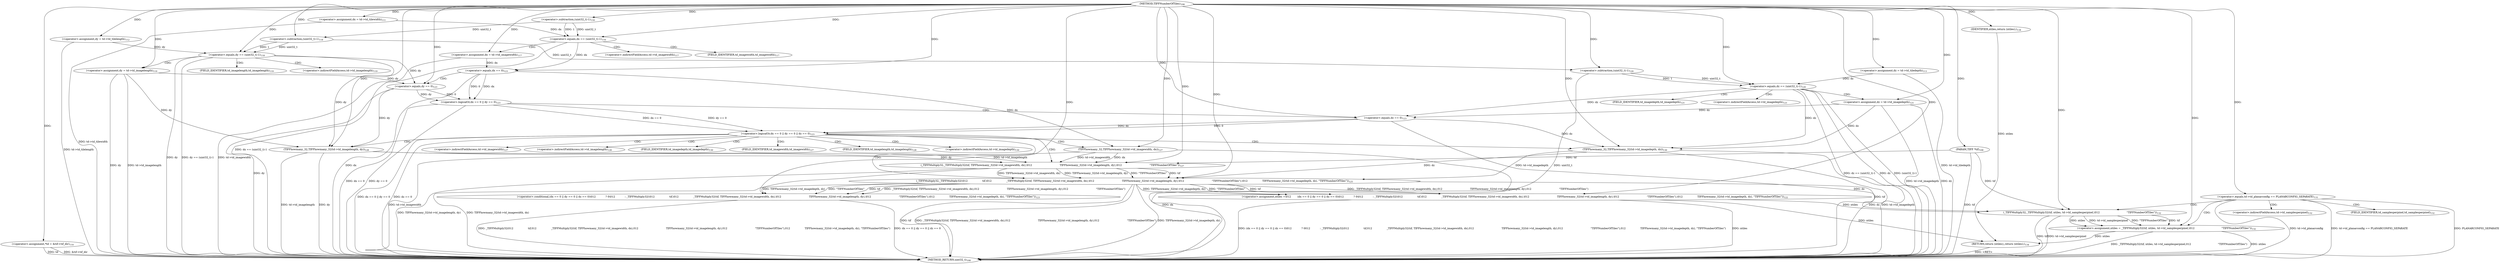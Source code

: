 digraph "TIFFNumberOfTiles" {  
"29478" [label = <(METHOD,TIFFNumberOfTiles)<SUB>108</SUB>> ]
"29597" [label = <(METHOD_RETURN,uint32_t)<SUB>108</SUB>> ]
"29479" [label = <(PARAM,TIFF *tif)<SUB>108</SUB>> ]
"29482" [label = <(&lt;operator&gt;.assignment,*td = &amp;tif-&gt;tif_dir)<SUB>110</SUB>> ]
"29489" [label = <(&lt;operator&gt;.assignment,dx = td-&gt;td_tilewidth)<SUB>111</SUB>> ]
"29495" [label = <(&lt;operator&gt;.assignment,dy = td-&gt;td_tilelength)<SUB>112</SUB>> ]
"29501" [label = <(&lt;operator&gt;.assignment,dz = td-&gt;td_tiledepth)<SUB>113</SUB>> ]
"29543" [label = <(&lt;operator&gt;.assignment,ntiles =\012        (dx == 0 || dy == 0 || dz == 0)\012            ? 0\012            : _TIFFMultiply32(\012                  tif,\012                  _TIFFMultiply32(tif, TIFFhowmany_32(td-&gt;td_imagewidth, dx),\012                                  TIFFhowmany_32(td-&gt;td_imagelength, dy),\012                                  &quot;TIFFNumberOfTiles&quot;),\012                  TIFFhowmany_32(td-&gt;td_imagedepth, dz), &quot;TIFFNumberOfTiles&quot;))<SUB>122</SUB>> ]
"29595" [label = <(RETURN,return (ntiles);,return (ntiles);)<SUB>134</SUB>> ]
"29508" [label = <(&lt;operator&gt;.equals,dx == (uint32_t)-1)<SUB>116</SUB>> ]
"29520" [label = <(&lt;operator&gt;.equals,dy == (uint32_t)-1)<SUB>118</SUB>> ]
"29532" [label = <(&lt;operator&gt;.equals,dz == (uint32_t)-1)<SUB>120</SUB>> ]
"29580" [label = <(&lt;operator&gt;.equals,td-&gt;td_planarconfig == PLANARCONFIG_SEPARATE)<SUB>131</SUB>> ]
"29596" [label = <(IDENTIFIER,ntiles,return (ntiles);)<SUB>134</SUB>> ]
"29514" [label = <(&lt;operator&gt;.assignment,dx = td-&gt;td_imagewidth)<SUB>117</SUB>> ]
"29526" [label = <(&lt;operator&gt;.assignment,dy = td-&gt;td_imagelength)<SUB>119</SUB>> ]
"29538" [label = <(&lt;operator&gt;.assignment,dz = td-&gt;td_imagedepth)<SUB>121</SUB>> ]
"29545" [label = <(&lt;operator&gt;.conditional,(dx == 0 || dy == 0 || dz == 0)\012            ? 0\012            : _TIFFMultiply32(\012                  tif,\012                  _TIFFMultiply32(tif, TIFFhowmany_32(td-&gt;td_imagewidth, dx),\012                                  TIFFhowmany_32(td-&gt;td_imagelength, dy),\012                                  &quot;TIFFNumberOfTiles&quot;),\012                  TIFFhowmany_32(td-&gt;td_imagedepth, dz), &quot;TIFFNumberOfTiles&quot;))<SUB>123</SUB>> ]
"29586" [label = <(&lt;operator&gt;.assignment,ntiles = _TIFFMultiply32(tif, ntiles, td-&gt;td_samplesperpixel,\012                                 &quot;TIFFNumberOfTiles&quot;))<SUB>132</SUB>> ]
"29510" [label = <(&lt;operator&gt;.subtraction,(uint32_t)-1)<SUB>116</SUB>> ]
"29522" [label = <(&lt;operator&gt;.subtraction,(uint32_t)-1)<SUB>118</SUB>> ]
"29534" [label = <(&lt;operator&gt;.subtraction,(uint32_t)-1)<SUB>120</SUB>> ]
"29546" [label = <(&lt;operator&gt;.logicalOr,dx == 0 || dy == 0 || dz == 0)<SUB>123</SUB>> ]
"29558" [label = <(_TIFFMultiply32,_TIFFMultiply32(\012                  tif,\012                  _TIFFMultiply32(tif, TIFFhowmany_32(td-&gt;td_imagewidth, dx),\012                                  TIFFhowmany_32(td-&gt;td_imagelength, dy),\012                                  &quot;TIFFNumberOfTiles&quot;),\012                  TIFFhowmany_32(td-&gt;td_imagedepth, dz), &quot;TIFFNumberOfTiles&quot;))<SUB>125</SUB>> ]
"29547" [label = <(&lt;operator&gt;.logicalOr,dx == 0 || dy == 0)<SUB>123</SUB>> ]
"29554" [label = <(&lt;operator&gt;.equals,dz == 0)<SUB>123</SUB>> ]
"29560" [label = <(_TIFFMultiply32,_TIFFMultiply32(tif, TIFFhowmany_32(td-&gt;td_imagewidth, dx),\012                                  TIFFhowmany_32(td-&gt;td_imagelength, dy),\012                                  &quot;TIFFNumberOfTiles&quot;))<SUB>127</SUB>> ]
"29573" [label = <(TIFFhowmany_32,TIFFhowmany_32(td-&gt;td_imagedepth, dz))<SUB>130</SUB>> ]
"29588" [label = <(_TIFFMultiply32,_TIFFMultiply32(tif, ntiles, td-&gt;td_samplesperpixel,\012                                 &quot;TIFFNumberOfTiles&quot;))<SUB>132</SUB>> ]
"29548" [label = <(&lt;operator&gt;.equals,dx == 0)<SUB>123</SUB>> ]
"29551" [label = <(&lt;operator&gt;.equals,dy == 0)<SUB>123</SUB>> ]
"29562" [label = <(TIFFhowmany_32,TIFFhowmany_32(td-&gt;td_imagewidth, dx))<SUB>127</SUB>> ]
"29567" [label = <(TIFFhowmany_32,TIFFhowmany_32(td-&gt;td_imagelength, dy))<SUB>128</SUB>> ]
"29516" [label = <(&lt;operator&gt;.indirectFieldAccess,td-&gt;td_imagewidth)<SUB>117</SUB>> ]
"29528" [label = <(&lt;operator&gt;.indirectFieldAccess,td-&gt;td_imagelength)<SUB>119</SUB>> ]
"29540" [label = <(&lt;operator&gt;.indirectFieldAccess,td-&gt;td_imagedepth)<SUB>121</SUB>> ]
"29518" [label = <(FIELD_IDENTIFIER,td_imagewidth,td_imagewidth)<SUB>117</SUB>> ]
"29530" [label = <(FIELD_IDENTIFIER,td_imagelength,td_imagelength)<SUB>119</SUB>> ]
"29542" [label = <(FIELD_IDENTIFIER,td_imagedepth,td_imagedepth)<SUB>121</SUB>> ]
"29574" [label = <(&lt;operator&gt;.indirectFieldAccess,td-&gt;td_imagedepth)<SUB>130</SUB>> ]
"29591" [label = <(&lt;operator&gt;.indirectFieldAccess,td-&gt;td_samplesperpixel)<SUB>132</SUB>> ]
"29563" [label = <(&lt;operator&gt;.indirectFieldAccess,td-&gt;td_imagewidth)<SUB>127</SUB>> ]
"29568" [label = <(&lt;operator&gt;.indirectFieldAccess,td-&gt;td_imagelength)<SUB>128</SUB>> ]
"29576" [label = <(FIELD_IDENTIFIER,td_imagedepth,td_imagedepth)<SUB>130</SUB>> ]
"29593" [label = <(FIELD_IDENTIFIER,td_samplesperpixel,td_samplesperpixel)<SUB>132</SUB>> ]
"29565" [label = <(FIELD_IDENTIFIER,td_imagewidth,td_imagewidth)<SUB>127</SUB>> ]
"29570" [label = <(FIELD_IDENTIFIER,td_imagelength,td_imagelength)<SUB>128</SUB>> ]
  "29595" -> "29597"  [ label = "DDG: &lt;RET&gt;"] 
  "29479" -> "29597"  [ label = "DDG: tif"] 
  "29482" -> "29597"  [ label = "DDG: td"] 
  "29482" -> "29597"  [ label = "DDG: &amp;tif-&gt;tif_dir"] 
  "29489" -> "29597"  [ label = "DDG: td-&gt;td_tilewidth"] 
  "29495" -> "29597"  [ label = "DDG: td-&gt;td_tilelength"] 
  "29501" -> "29597"  [ label = "DDG: td-&gt;td_tiledepth"] 
  "29508" -> "29597"  [ label = "DDG: dx == (uint32_t)-1"] 
  "29514" -> "29597"  [ label = "DDG: td-&gt;td_imagewidth"] 
  "29520" -> "29597"  [ label = "DDG: dy"] 
  "29520" -> "29597"  [ label = "DDG: dy == (uint32_t)-1"] 
  "29526" -> "29597"  [ label = "DDG: dy"] 
  "29526" -> "29597"  [ label = "DDG: td-&gt;td_imagelength"] 
  "29532" -> "29597"  [ label = "DDG: dz"] 
  "29534" -> "29597"  [ label = "DDG: uint32_t"] 
  "29532" -> "29597"  [ label = "DDG: (uint32_t)-1"] 
  "29532" -> "29597"  [ label = "DDG: dz == (uint32_t)-1"] 
  "29538" -> "29597"  [ label = "DDG: dz"] 
  "29538" -> "29597"  [ label = "DDG: td-&gt;td_imagedepth"] 
  "29543" -> "29597"  [ label = "DDG: ntiles"] 
  "29548" -> "29597"  [ label = "DDG: dx"] 
  "29547" -> "29597"  [ label = "DDG: dx == 0"] 
  "29551" -> "29597"  [ label = "DDG: dy"] 
  "29547" -> "29597"  [ label = "DDG: dy == 0"] 
  "29546" -> "29597"  [ label = "DDG: dx == 0 || dy == 0"] 
  "29554" -> "29597"  [ label = "DDG: dz"] 
  "29546" -> "29597"  [ label = "DDG: dz == 0"] 
  "29545" -> "29597"  [ label = "DDG: dx == 0 || dy == 0 || dz == 0"] 
  "29558" -> "29597"  [ label = "DDG: tif"] 
  "29562" -> "29597"  [ label = "DDG: td-&gt;td_imagewidth"] 
  "29562" -> "29597"  [ label = "DDG: dx"] 
  "29560" -> "29597"  [ label = "DDG: TIFFhowmany_32(td-&gt;td_imagewidth, dx)"] 
  "29567" -> "29597"  [ label = "DDG: td-&gt;td_imagelength"] 
  "29567" -> "29597"  [ label = "DDG: dy"] 
  "29560" -> "29597"  [ label = "DDG: TIFFhowmany_32(td-&gt;td_imagelength, dy)"] 
  "29558" -> "29597"  [ label = "DDG: _TIFFMultiply32(tif, TIFFhowmany_32(td-&gt;td_imagewidth, dx),\012                                  TIFFhowmany_32(td-&gt;td_imagelength, dy),\012                                  &quot;TIFFNumberOfTiles&quot;)"] 
  "29573" -> "29597"  [ label = "DDG: td-&gt;td_imagedepth"] 
  "29573" -> "29597"  [ label = "DDG: dz"] 
  "29558" -> "29597"  [ label = "DDG: TIFFhowmany_32(td-&gt;td_imagedepth, dz)"] 
  "29545" -> "29597"  [ label = "DDG: _TIFFMultiply32(\012                  tif,\012                  _TIFFMultiply32(tif, TIFFhowmany_32(td-&gt;td_imagewidth, dx),\012                                  TIFFhowmany_32(td-&gt;td_imagelength, dy),\012                                  &quot;TIFFNumberOfTiles&quot;),\012                  TIFFhowmany_32(td-&gt;td_imagedepth, dz), &quot;TIFFNumberOfTiles&quot;)"] 
  "29543" -> "29597"  [ label = "DDG: (dx == 0 || dy == 0 || dz == 0)\012            ? 0\012            : _TIFFMultiply32(\012                  tif,\012                  _TIFFMultiply32(tif, TIFFhowmany_32(td-&gt;td_imagewidth, dx),\012                                  TIFFhowmany_32(td-&gt;td_imagelength, dy),\012                                  &quot;TIFFNumberOfTiles&quot;),\012                  TIFFhowmany_32(td-&gt;td_imagedepth, dz), &quot;TIFFNumberOfTiles&quot;)"] 
  "29580" -> "29597"  [ label = "DDG: td-&gt;td_planarconfig"] 
  "29580" -> "29597"  [ label = "DDG: td-&gt;td_planarconfig == PLANARCONFIG_SEPARATE"] 
  "29586" -> "29597"  [ label = "DDG: ntiles"] 
  "29588" -> "29597"  [ label = "DDG: tif"] 
  "29588" -> "29597"  [ label = "DDG: td-&gt;td_samplesperpixel"] 
  "29586" -> "29597"  [ label = "DDG: _TIFFMultiply32(tif, ntiles, td-&gt;td_samplesperpixel,\012                                 &quot;TIFFNumberOfTiles&quot;)"] 
  "29580" -> "29597"  [ label = "DDG: PLANARCONFIG_SEPARATE"] 
  "29478" -> "29479"  [ label = "DDG: "] 
  "29478" -> "29543"  [ label = "DDG: "] 
  "29558" -> "29543"  [ label = "DDG: tif"] 
  "29558" -> "29543"  [ label = "DDG: _TIFFMultiply32(tif, TIFFhowmany_32(td-&gt;td_imagewidth, dx),\012                                  TIFFhowmany_32(td-&gt;td_imagelength, dy),\012                                  &quot;TIFFNumberOfTiles&quot;)"] 
  "29558" -> "29543"  [ label = "DDG: TIFFhowmany_32(td-&gt;td_imagedepth, dz)"] 
  "29558" -> "29543"  [ label = "DDG: &quot;TIFFNumberOfTiles&quot;"] 
  "29596" -> "29595"  [ label = "DDG: ntiles"] 
  "29543" -> "29595"  [ label = "DDG: ntiles"] 
  "29586" -> "29595"  [ label = "DDG: ntiles"] 
  "29478" -> "29482"  [ label = "DDG: "] 
  "29478" -> "29489"  [ label = "DDG: "] 
  "29478" -> "29495"  [ label = "DDG: "] 
  "29478" -> "29501"  [ label = "DDG: "] 
  "29478" -> "29596"  [ label = "DDG: "] 
  "29489" -> "29508"  [ label = "DDG: dx"] 
  "29478" -> "29508"  [ label = "DDG: "] 
  "29510" -> "29508"  [ label = "DDG: uint32_t"] 
  "29510" -> "29508"  [ label = "DDG: 1"] 
  "29495" -> "29520"  [ label = "DDG: dy"] 
  "29478" -> "29520"  [ label = "DDG: "] 
  "29522" -> "29520"  [ label = "DDG: uint32_t"] 
  "29522" -> "29520"  [ label = "DDG: 1"] 
  "29501" -> "29532"  [ label = "DDG: dz"] 
  "29478" -> "29532"  [ label = "DDG: "] 
  "29534" -> "29532"  [ label = "DDG: uint32_t"] 
  "29534" -> "29532"  [ label = "DDG: 1"] 
  "29478" -> "29545"  [ label = "DDG: "] 
  "29558" -> "29545"  [ label = "DDG: tif"] 
  "29558" -> "29545"  [ label = "DDG: _TIFFMultiply32(tif, TIFFhowmany_32(td-&gt;td_imagewidth, dx),\012                                  TIFFhowmany_32(td-&gt;td_imagelength, dy),\012                                  &quot;TIFFNumberOfTiles&quot;)"] 
  "29558" -> "29545"  [ label = "DDG: TIFFhowmany_32(td-&gt;td_imagedepth, dz)"] 
  "29558" -> "29545"  [ label = "DDG: &quot;TIFFNumberOfTiles&quot;"] 
  "29478" -> "29580"  [ label = "DDG: "] 
  "29588" -> "29586"  [ label = "DDG: tif"] 
  "29588" -> "29586"  [ label = "DDG: ntiles"] 
  "29588" -> "29586"  [ label = "DDG: td-&gt;td_samplesperpixel"] 
  "29588" -> "29586"  [ label = "DDG: &quot;TIFFNumberOfTiles&quot;"] 
  "29478" -> "29510"  [ label = "DDG: "] 
  "29478" -> "29514"  [ label = "DDG: "] 
  "29510" -> "29522"  [ label = "DDG: uint32_t"] 
  "29478" -> "29522"  [ label = "DDG: "] 
  "29478" -> "29526"  [ label = "DDG: "] 
  "29522" -> "29534"  [ label = "DDG: uint32_t"] 
  "29478" -> "29534"  [ label = "DDG: "] 
  "29478" -> "29538"  [ label = "DDG: "] 
  "29547" -> "29546"  [ label = "DDG: dx == 0"] 
  "29547" -> "29546"  [ label = "DDG: dy == 0"] 
  "29554" -> "29546"  [ label = "DDG: dz"] 
  "29554" -> "29546"  [ label = "DDG: 0"] 
  "29560" -> "29558"  [ label = "DDG: tif"] 
  "29478" -> "29558"  [ label = "DDG: "] 
  "29560" -> "29558"  [ label = "DDG: TIFFhowmany_32(td-&gt;td_imagewidth, dx)"] 
  "29560" -> "29558"  [ label = "DDG: TIFFhowmany_32(td-&gt;td_imagelength, dy)"] 
  "29560" -> "29558"  [ label = "DDG: &quot;TIFFNumberOfTiles&quot;"] 
  "29573" -> "29558"  [ label = "DDG: td-&gt;td_imagedepth"] 
  "29573" -> "29558"  [ label = "DDG: dz"] 
  "29478" -> "29586"  [ label = "DDG: "] 
  "29548" -> "29547"  [ label = "DDG: dx"] 
  "29548" -> "29547"  [ label = "DDG: 0"] 
  "29551" -> "29547"  [ label = "DDG: dy"] 
  "29551" -> "29547"  [ label = "DDG: 0"] 
  "29532" -> "29554"  [ label = "DDG: dz"] 
  "29538" -> "29554"  [ label = "DDG: dz"] 
  "29478" -> "29554"  [ label = "DDG: "] 
  "29479" -> "29560"  [ label = "DDG: tif"] 
  "29478" -> "29560"  [ label = "DDG: "] 
  "29562" -> "29560"  [ label = "DDG: td-&gt;td_imagewidth"] 
  "29562" -> "29560"  [ label = "DDG: dx"] 
  "29567" -> "29560"  [ label = "DDG: td-&gt;td_imagelength"] 
  "29567" -> "29560"  [ label = "DDG: dy"] 
  "29532" -> "29573"  [ label = "DDG: dz"] 
  "29538" -> "29573"  [ label = "DDG: dz"] 
  "29554" -> "29573"  [ label = "DDG: dz"] 
  "29478" -> "29573"  [ label = "DDG: "] 
  "29558" -> "29588"  [ label = "DDG: tif"] 
  "29479" -> "29588"  [ label = "DDG: tif"] 
  "29478" -> "29588"  [ label = "DDG: "] 
  "29543" -> "29588"  [ label = "DDG: ntiles"] 
  "29508" -> "29548"  [ label = "DDG: dx"] 
  "29514" -> "29548"  [ label = "DDG: dx"] 
  "29478" -> "29548"  [ label = "DDG: "] 
  "29520" -> "29551"  [ label = "DDG: dy"] 
  "29526" -> "29551"  [ label = "DDG: dy"] 
  "29478" -> "29551"  [ label = "DDG: "] 
  "29548" -> "29562"  [ label = "DDG: dx"] 
  "29478" -> "29562"  [ label = "DDG: "] 
  "29520" -> "29567"  [ label = "DDG: dy"] 
  "29526" -> "29567"  [ label = "DDG: dy"] 
  "29551" -> "29567"  [ label = "DDG: dy"] 
  "29478" -> "29567"  [ label = "DDG: "] 
  "29508" -> "29516"  [ label = "CDG: "] 
  "29508" -> "29518"  [ label = "CDG: "] 
  "29508" -> "29514"  [ label = "CDG: "] 
  "29520" -> "29526"  [ label = "CDG: "] 
  "29520" -> "29530"  [ label = "CDG: "] 
  "29520" -> "29528"  [ label = "CDG: "] 
  "29532" -> "29538"  [ label = "CDG: "] 
  "29532" -> "29540"  [ label = "CDG: "] 
  "29532" -> "29542"  [ label = "CDG: "] 
  "29580" -> "29593"  [ label = "CDG: "] 
  "29580" -> "29586"  [ label = "CDG: "] 
  "29580" -> "29588"  [ label = "CDG: "] 
  "29580" -> "29591"  [ label = "CDG: "] 
  "29546" -> "29576"  [ label = "CDG: "] 
  "29546" -> "29563"  [ label = "CDG: "] 
  "29546" -> "29567"  [ label = "CDG: "] 
  "29546" -> "29558"  [ label = "CDG: "] 
  "29546" -> "29573"  [ label = "CDG: "] 
  "29546" -> "29568"  [ label = "CDG: "] 
  "29546" -> "29560"  [ label = "CDG: "] 
  "29546" -> "29565"  [ label = "CDG: "] 
  "29546" -> "29570"  [ label = "CDG: "] 
  "29546" -> "29574"  [ label = "CDG: "] 
  "29546" -> "29562"  [ label = "CDG: "] 
  "29547" -> "29554"  [ label = "CDG: "] 
  "29548" -> "29551"  [ label = "CDG: "] 
}
